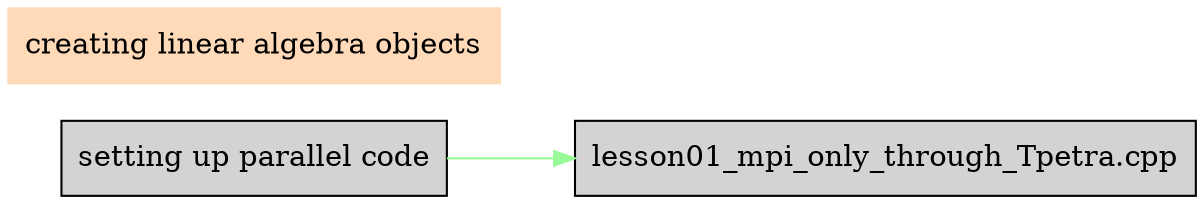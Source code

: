 digraph bettersoftware {
            rankdir = LR;
            ratio = fill;
            node [style=filled];
            node [shape = box];
"setting up parallel code" ->  "lesson01_mpi_only_through_Tpetra.cpp" [colorscheme="svg" color="palegreen"];
"creating linear algebra objects" [colorscheme="svg" color="peachpuff"];
}